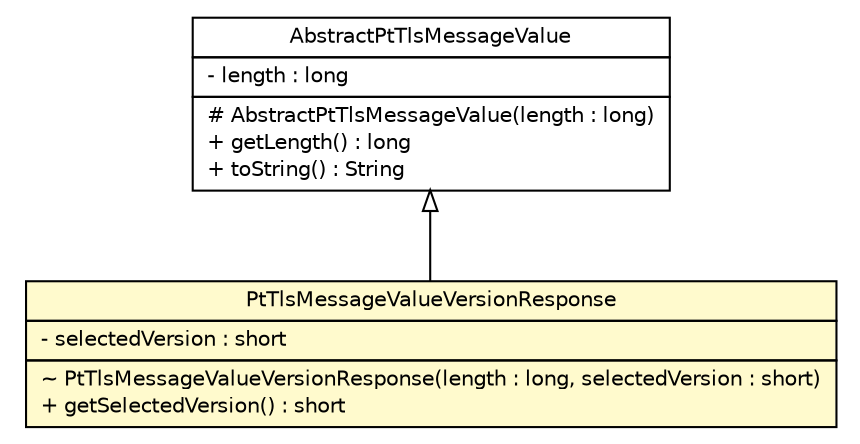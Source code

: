 #!/usr/local/bin/dot
#
# Class diagram 
# Generated by UMLGraph version R5_6 (http://www.umlgraph.org/)
#

digraph G {
	edge [fontname="Helvetica",fontsize=10,labelfontname="Helvetica",labelfontsize=10];
	node [fontname="Helvetica",fontsize=10,shape=plaintext];
	nodesep=0.25;
	ranksep=0.5;
	// org.ietf.nea.pt.value.AbstractPtTlsMessageValue
	c153243 [label=<<table title="org.ietf.nea.pt.value.AbstractPtTlsMessageValue" border="0" cellborder="1" cellspacing="0" cellpadding="2" port="p" href="./AbstractPtTlsMessageValue.html">
		<tr><td><table border="0" cellspacing="0" cellpadding="1">
<tr><td align="center" balign="center"> AbstractPtTlsMessageValue </td></tr>
		</table></td></tr>
		<tr><td><table border="0" cellspacing="0" cellpadding="1">
<tr><td align="left" balign="left"> - length : long </td></tr>
		</table></td></tr>
		<tr><td><table border="0" cellspacing="0" cellpadding="1">
<tr><td align="left" balign="left"> # AbstractPtTlsMessageValue(length : long) </td></tr>
<tr><td align="left" balign="left"> + getLength() : long </td></tr>
<tr><td align="left" balign="left"> + toString() : String </td></tr>
		</table></td></tr>
		</table>>, URL="./AbstractPtTlsMessageValue.html", fontname="Helvetica", fontcolor="black", fontsize=10.0];
	// org.ietf.nea.pt.value.PtTlsMessageValueVersionResponse
	c153245 [label=<<table title="org.ietf.nea.pt.value.PtTlsMessageValueVersionResponse" border="0" cellborder="1" cellspacing="0" cellpadding="2" port="p" bgcolor="lemonChiffon" href="./PtTlsMessageValueVersionResponse.html">
		<tr><td><table border="0" cellspacing="0" cellpadding="1">
<tr><td align="center" balign="center"> PtTlsMessageValueVersionResponse </td></tr>
		</table></td></tr>
		<tr><td><table border="0" cellspacing="0" cellpadding="1">
<tr><td align="left" balign="left"> - selectedVersion : short </td></tr>
		</table></td></tr>
		<tr><td><table border="0" cellspacing="0" cellpadding="1">
<tr><td align="left" balign="left"> ~ PtTlsMessageValueVersionResponse(length : long, selectedVersion : short) </td></tr>
<tr><td align="left" balign="left"> + getSelectedVersion() : short </td></tr>
		</table></td></tr>
		</table>>, URL="./PtTlsMessageValueVersionResponse.html", fontname="Helvetica", fontcolor="black", fontsize=10.0];
	//org.ietf.nea.pt.value.PtTlsMessageValueVersionResponse extends org.ietf.nea.pt.value.AbstractPtTlsMessageValue
	c153243:p -> c153245:p [dir=back,arrowtail=empty];
}

